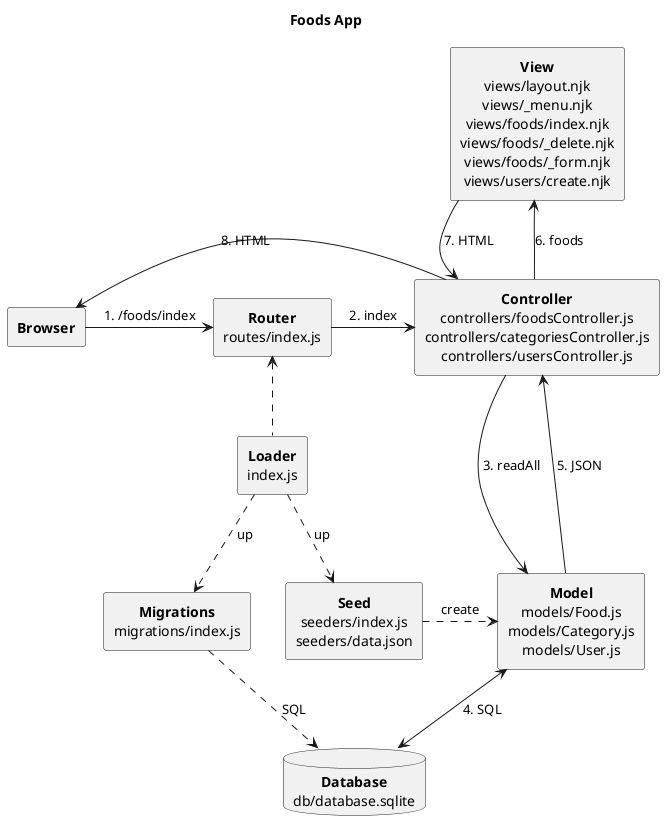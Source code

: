 @startuml
title Foods App
hide footbox
skinparam monochrome true
skinparam defaultTextAlignment center

rectangle Browser [
  <b>Browser
]
rectangle Loader [
  <b>Loader
  index.js
]
rectangle Router [
  <b>Router
  routes/index.js
]
rectangle Controller [
  <b>Controller
  controllers/foodsController.js
  controllers/categoriesController.js
  controllers/usersController.js
]
rectangle Model [
  <b>Model
  models/Food.js
  models/Category.js
  models/User.js
]
rectangle Seed [
  <b>Seed
  seeders/index.js
  seeders/data.json
]
rectangle Migration [
  <b>Migrations
  migrations/index.js
]
rectangle View [
  <b>View
  views/layout.njk
  views/_menu.njk
  views/foods/index.njk
  views/foods/_delete.njk
  views/foods/_form.njk
  views/users/create.njk
]
database Database [
  <b>Database
  db/database.sqlite
]

Browser -right-> Router: 1. /foods/index
Router -right-> Controller: 2. index
Model -up-> Controller: 5. JSON
Controller -down-> Model: 3. readAll
Model <-down-> Database: 4. SQL
View -down-> Controller: 7. HTML
Controller -up-> View: 6. foods
Controller -left-> Browser : 8. HTML
Loader .up.> Router
Loader .down.> Seed: up
Seed .right.> Model: create
Migration ..> Database: SQL
Loader .down.> Migration: up
View -[hidden]- Controller
Migration -right[hidden]- Seed
Controller -left[hidden]- Browser
Seed -right[hidden]- Model
Seed -down[hidden]- Database

@enduml
